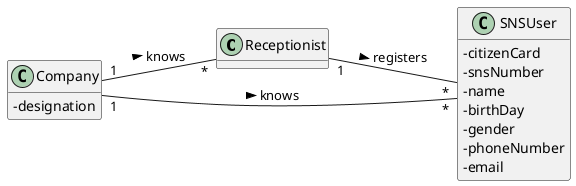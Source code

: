@startuml Domain Model
hide methods
left to right direction
skinparam classAttributeIconSize 0

class Receptionist { }

class SNSUser {
  - citizenCard
  - snsNumber
  - name
  - birthDay
  - gender
  - phoneNumber
  - email
}

class Company {
  - designation
}

' class User {
'   - name
'   - email
'   - pwd
'   - role
' }

Receptionist "1" -- "*" SNSUser : registers >
Company "1" -- "*" Receptionist : knows >
Company "1" -- "*" SNSUser : knows >
' SNSUser "0..1" -- "1" User : becomes >

@enduml